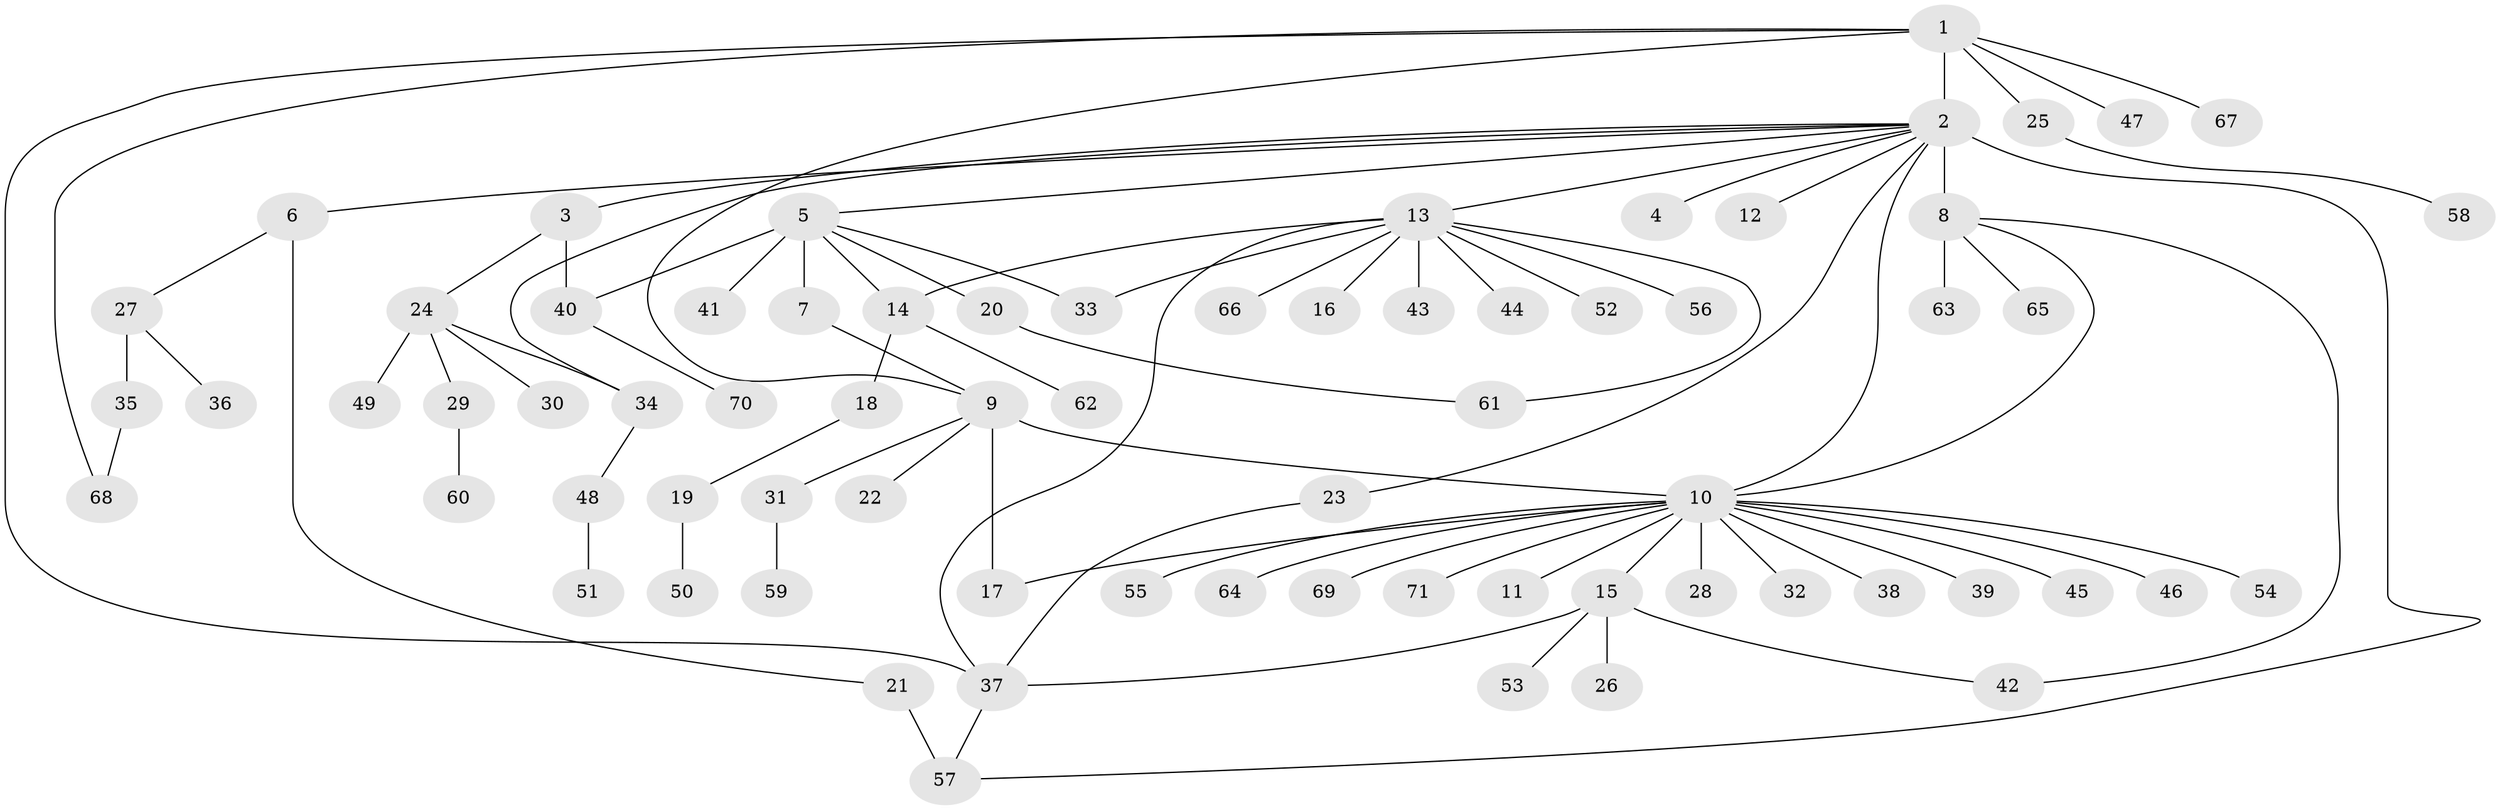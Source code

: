// original degree distribution, {8: 0.007142857142857143, 28: 0.007142857142857143, 1: 0.6214285714285714, 4: 0.03571428571428571, 2: 0.2, 10: 0.007142857142857143, 12: 0.014285714285714285, 18: 0.007142857142857143, 5: 0.007142857142857143, 9: 0.007142857142857143, 3: 0.06428571428571428, 6: 0.02142857142857143}
// Generated by graph-tools (version 1.1) at 2025/35/03/09/25 02:35:44]
// undirected, 71 vertices, 86 edges
graph export_dot {
graph [start="1"]
  node [color=gray90,style=filled];
  1;
  2;
  3;
  4;
  5;
  6;
  7;
  8;
  9;
  10;
  11;
  12;
  13;
  14;
  15;
  16;
  17;
  18;
  19;
  20;
  21;
  22;
  23;
  24;
  25;
  26;
  27;
  28;
  29;
  30;
  31;
  32;
  33;
  34;
  35;
  36;
  37;
  38;
  39;
  40;
  41;
  42;
  43;
  44;
  45;
  46;
  47;
  48;
  49;
  50;
  51;
  52;
  53;
  54;
  55;
  56;
  57;
  58;
  59;
  60;
  61;
  62;
  63;
  64;
  65;
  66;
  67;
  68;
  69;
  70;
  71;
  1 -- 2 [weight=1.0];
  1 -- 9 [weight=1.0];
  1 -- 25 [weight=1.0];
  1 -- 37 [weight=1.0];
  1 -- 47 [weight=1.0];
  1 -- 67 [weight=1.0];
  1 -- 68 [weight=1.0];
  2 -- 3 [weight=1.0];
  2 -- 4 [weight=1.0];
  2 -- 5 [weight=1.0];
  2 -- 6 [weight=1.0];
  2 -- 8 [weight=16.0];
  2 -- 10 [weight=1.0];
  2 -- 12 [weight=1.0];
  2 -- 13 [weight=1.0];
  2 -- 23 [weight=1.0];
  2 -- 34 [weight=1.0];
  2 -- 57 [weight=1.0];
  3 -- 24 [weight=1.0];
  3 -- 40 [weight=1.0];
  5 -- 7 [weight=1.0];
  5 -- 14 [weight=1.0];
  5 -- 20 [weight=1.0];
  5 -- 33 [weight=1.0];
  5 -- 40 [weight=1.0];
  5 -- 41 [weight=3.0];
  6 -- 21 [weight=1.0];
  6 -- 27 [weight=1.0];
  7 -- 9 [weight=1.0];
  8 -- 10 [weight=1.0];
  8 -- 42 [weight=1.0];
  8 -- 63 [weight=1.0];
  8 -- 65 [weight=1.0];
  9 -- 10 [weight=1.0];
  9 -- 17 [weight=6.0];
  9 -- 22 [weight=1.0];
  9 -- 31 [weight=1.0];
  10 -- 11 [weight=1.0];
  10 -- 15 [weight=1.0];
  10 -- 17 [weight=1.0];
  10 -- 28 [weight=1.0];
  10 -- 32 [weight=1.0];
  10 -- 38 [weight=1.0];
  10 -- 39 [weight=1.0];
  10 -- 45 [weight=1.0];
  10 -- 46 [weight=1.0];
  10 -- 54 [weight=1.0];
  10 -- 55 [weight=1.0];
  10 -- 64 [weight=1.0];
  10 -- 69 [weight=1.0];
  10 -- 71 [weight=1.0];
  13 -- 14 [weight=1.0];
  13 -- 16 [weight=1.0];
  13 -- 33 [weight=1.0];
  13 -- 37 [weight=1.0];
  13 -- 43 [weight=1.0];
  13 -- 44 [weight=1.0];
  13 -- 52 [weight=1.0];
  13 -- 56 [weight=1.0];
  13 -- 61 [weight=1.0];
  13 -- 66 [weight=1.0];
  14 -- 18 [weight=1.0];
  14 -- 62 [weight=1.0];
  15 -- 26 [weight=4.0];
  15 -- 37 [weight=1.0];
  15 -- 42 [weight=1.0];
  15 -- 53 [weight=1.0];
  18 -- 19 [weight=1.0];
  19 -- 50 [weight=1.0];
  20 -- 61 [weight=1.0];
  21 -- 57 [weight=2.0];
  23 -- 37 [weight=1.0];
  24 -- 29 [weight=1.0];
  24 -- 30 [weight=1.0];
  24 -- 34 [weight=1.0];
  24 -- 49 [weight=1.0];
  25 -- 58 [weight=1.0];
  27 -- 35 [weight=3.0];
  27 -- 36 [weight=1.0];
  29 -- 60 [weight=1.0];
  31 -- 59 [weight=1.0];
  34 -- 48 [weight=1.0];
  35 -- 68 [weight=1.0];
  37 -- 57 [weight=1.0];
  40 -- 70 [weight=1.0];
  48 -- 51 [weight=1.0];
}
